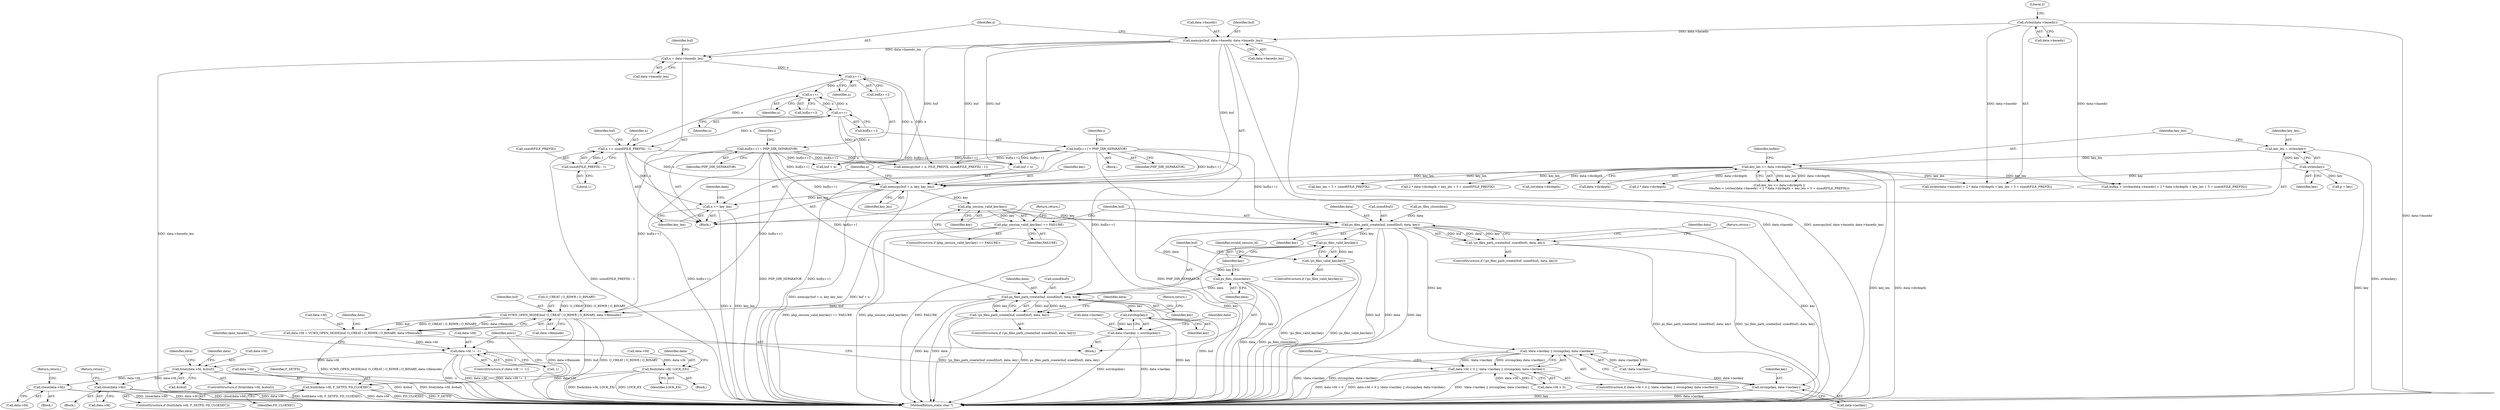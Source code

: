 digraph "0_php_25e8fcc88fa20dc9d4c47184471003f436927cde@API" {
"1000289" [label="(Call,memcpy(buf + n, key, key_len))"];
"1000268" [label="(Call,buf[n++] = PHP_DIR_SEPARATOR)"];
"1000240" [label="(Call,buf[n++] = PHP_DIR_SEPARATOR)"];
"1000227" [label="(Call,memcpy(buf, data->basedir, data->basedir_len))"];
"1000205" [label="(Call,strlen(data->basedir))"];
"1000283" [label="(Call,n += sizeof(FILE_PREFIX) - 1)"];
"1000285" [label="(Call,sizeof(FILE_PREFIX) - 1)"];
"1000243" [label="(Call,n++)"];
"1000235" [label="(Call,n = data->basedir_len)"];
"1000271" [label="(Call,n++)"];
"1000263" [label="(Call,n++)"];
"1000193" [label="(Call,strlen(key))"];
"1000197" [label="(Call,key_len <= data->dirdepth)"];
"1000191" [label="(Call,key_len = strlen(key))"];
"1000295" [label="(Call,n += key_len)"];
"1000302" [label="(Call,php_session_valid_key(key))"];
"1000301" [label="(Call,php_session_valid_key(key) == FAILURE)"];
"1000309" [label="(Call,ps_files_path_create(buf, sizeof(buf), data, key))"];
"1000308" [label="(Call,!ps_files_path_create(buf, sizeof(buf), data, key))"];
"1000349" [label="(Call,!data->lastkey || strcmp(key, data->lastkey))"];
"1000343" [label="(Call,data->fd < 0 || !data->lastkey || strcmp(key, data->lastkey))"];
"1000354" [label="(Call,strcmp(key, data->lastkey))"];
"1000374" [label="(Call,ps_files_close(data))"];
"1000388" [label="(Call,ps_files_path_create(buf, sizeof(buf), data, key))"];
"1000387" [label="(Call,!ps_files_path_create(buf, sizeof(buf), data, key))"];
"1000400" [label="(Call,estrdup(key))"];
"1000396" [label="(Call,data->lastkey = estrdup(key))"];
"1000406" [label="(Call,VCWD_OPEN_MODE(buf, O_CREAT | O_RDWR | O_BINARY, data->filemode))"];
"1000402" [label="(Call,data->fd = VCWD_OPEN_MODE(buf, O_CREAT | O_RDWR | O_BINARY, data->filemode))"];
"1000417" [label="(Call,data->fd != -1)"];
"1000430" [label="(Call,fstat(data->fd, &sbuf))"];
"1000437" [label="(Call,close(data->fd))"];
"1000443" [label="(Call,close(data->fd))"];
"1000448" [label="(Call,flock(data->fd, LOCK_EX))"];
"1000454" [label="(Call,fcntl(data->fd, F_SETFD, FD_CLOEXEC))"];
"1000378" [label="(Call,ps_files_valid_key(key))"];
"1000377" [label="(Call,!ps_files_valid_key(key))"];
"1000293" [label="(Identifier,key)"];
"1000272" [label="(Identifier,n)"];
"1000203" [label="(Identifier,buflen)"];
"1000248" [label="(Identifier,i)"];
"1000242" [label="(Identifier,buf)"];
"1000343" [label="(Call,data->fd < 0 || !data->lastkey || strcmp(key, data->lastkey))"];
"1000438" [label="(Call,data->fd)"];
"1000377" [label="(Call,!ps_files_valid_key(key))"];
"1000383" [label="(Identifier,invalid_session_id)"];
"1000263" [label="(Call,n++)"];
"1000441" [label="(Return,return;)"];
"1000304" [label="(Identifier,FAILURE)"];
"1000397" [label="(Call,data->lastkey)"];
"1000356" [label="(Call,data->lastkey)"];
"1000290" [label="(Call,buf + n)"];
"1000192" [label="(Identifier,key_len)"];
"1000408" [label="(Call,O_CREAT | O_RDWR | O_BINARY)"];
"1000374" [label="(Call,ps_files_close(data))"];
"1000379" [label="(Identifier,key)"];
"1000194" [label="(Identifier,key)"];
"1000313" [label="(Identifier,data)"];
"1000311" [label="(Call,sizeof(buf))"];
"1000209" [label="(Call,2 * data->dirdepth + key_len + 5 + sizeof(FILE_PREFIX))"];
"1000407" [label="(Identifier,buf)"];
"1000442" [label="(Block,)"];
"1000398" [label="(Identifier,data)"];
"1000296" [label="(Identifier,n)"];
"1000429" [label="(ControlStructure,if (fstat(data->fd, &sbuf)))"];
"1000252" [label="(Call,(int)data->dirdepth)"];
"1000307" [label="(ControlStructure,if (!ps_files_path_create(buf, sizeof(buf), data, key)))"];
"1000362" [label="(Identifier,data)"];
"1000456" [label="(Identifier,data)"];
"1000308" [label="(Call,!ps_files_path_create(buf, sizeof(buf), data, key))"];
"1000320" [label="(Identifier,data)"];
"1000191" [label="(Call,key_len = strlen(key))"];
"1000197" [label="(Call,key_len <= data->dirdepth)"];
"1000284" [label="(Identifier,n)"];
"1000268" [label="(Call,buf[n++] = PHP_DIR_SEPARATOR)"];
"1000400" [label="(Call,estrdup(key))"];
"1000395" [label="(Return,return;)"];
"1000294" [label="(Identifier,key_len)"];
"1000443" [label="(Call,close(data->fd))"];
"1000291" [label="(Identifier,buf)"];
"1000259" [label="(Block,)"];
"1000244" [label="(Identifier,n)"];
"1000401" [label="(Identifier,key)"];
"1000237" [label="(Call,data->basedir_len)"];
"1000261" [label="(Call,buf[n++])"];
"1000468" [label="(Identifier,entry)"];
"1000240" [label="(Call,buf[n++] = PHP_DIR_SEPARATOR)"];
"1000406" [label="(Call,VCWD_OPEN_MODE(buf, O_CREAT | O_RDWR | O_BINARY, data->filemode))"];
"1000403" [label="(Call,data->fd)"];
"1000241" [label="(Call,buf[n++])"];
"1000349" [label="(Call,!data->lastkey || strcmp(key, data->lastkey))"];
"1000264" [label="(Identifier,n)"];
"1000205" [label="(Call,strlen(data->basedir))"];
"1000386" [label="(ControlStructure,if (!ps_files_path_create(buf, sizeof(buf), data, key)))"];
"1000452" [label="(Identifier,LOCK_EX)"];
"1000245" [label="(Identifier,PHP_DIR_SEPARATOR)"];
"1000431" [label="(Call,data->fd)"];
"1000459" [label="(Identifier,FD_CLOEXEC)"];
"1000224" [label="(Call,p = key)"];
"1000295" [label="(Call,n += key_len)"];
"1000186" [label="(Block,)"];
"1000302" [label="(Call,php_session_valid_key(key))"];
"1000297" [label="(Identifier,key_len)"];
"1000390" [label="(Call,sizeof(buf))"];
"1000402" [label="(Call,data->fd = VCWD_OPEN_MODE(buf, O_CREAT | O_RDWR | O_BINARY, data->filemode))"];
"1000454" [label="(Call,fcntl(data->fd, F_SETFD, FD_CLOEXEC))"];
"1000300" [label="(ControlStructure,if (php_session_valid_key(key) == FAILURE))"];
"1000359" [label="(Block,)"];
"1000389" [label="(Identifier,buf)"];
"1000206" [label="(Call,data->basedir)"];
"1000210" [label="(Call,2 * data->dirdepth)"];
"1000426" [label="(Identifier,open_basedir)"];
"1000354" [label="(Call,strcmp(key, data->lastkey))"];
"1000299" [label="(Identifier,data)"];
"1000416" [label="(ControlStructure,if (data->fd != -1))"];
"1000309" [label="(Call,ps_files_path_create(buf, sizeof(buf), data, key))"];
"1000258" [label="(Identifier,i)"];
"1000301" [label="(Call,php_session_valid_key(key) == FAILURE)"];
"1000444" [label="(Call,data->fd)"];
"1000228" [label="(Identifier,buf)"];
"1000271" [label="(Call,n++)"];
"1000449" [label="(Call,data->fd)"];
"1000227" [label="(Call,memcpy(buf, data->basedir, data->basedir_len))"];
"1000342" [label="(ControlStructure,if (data->fd < 0 || !data->lastkey || strcmp(key, data->lastkey)))"];
"1000375" [label="(Identifier,data)"];
"1000196" [label="(Call,key_len <= data->dirdepth ||\n\t\tbuflen < (strlen(data->basedir) + 2 * data->dirdepth + key_len + 5 + sizeof(FILE_PREFIX)))"];
"1000288" [label="(Literal,1)"];
"1000243" [label="(Call,n++)"];
"1000436" [label="(Block,)"];
"1000404" [label="(Identifier,data)"];
"1000419" [label="(Identifier,data)"];
"1000199" [label="(Call,data->dirdepth)"];
"1000273" [label="(Identifier,PHP_DIR_SEPARATOR)"];
"1000275" [label="(Call,buf + n)"];
"1000204" [label="(Call,strlen(data->basedir) + 2 * data->dirdepth + key_len + 5 + sizeof(FILE_PREFIX))"];
"1000236" [label="(Identifier,n)"];
"1000344" [label="(Call,data->fd < 0)"];
"1000316" [label="(Return,return;)"];
"1000215" [label="(Call,key_len + 5 + sizeof(FILE_PREFIX))"];
"1000393" [label="(Identifier,key)"];
"1000355" [label="(Identifier,key)"];
"1000528" [label="(MethodReturn,static char *)"];
"1000439" [label="(Identifier,data)"];
"1000193" [label="(Call,strlen(key))"];
"1000235" [label="(Call,n = data->basedir_len)"];
"1000306" [label="(Return,return;)"];
"1000211" [label="(Literal,2)"];
"1000418" [label="(Call,data->fd)"];
"1000453" [label="(ControlStructure,if (fcntl(data->fd, F_SETFD, FD_CLOEXEC)))"];
"1000434" [label="(Call,&sbuf)"];
"1000387" [label="(Call,!ps_files_path_create(buf, sizeof(buf), data, key))"];
"1000413" [label="(Call,data->filemode)"];
"1000458" [label="(Identifier,F_SETFD)"];
"1000202" [label="(Call,buflen < (strlen(data->basedir) + 2 * data->dirdepth + key_len + 5 + sizeof(FILE_PREFIX)))"];
"1000448" [label="(Call,flock(data->fd, LOCK_EX))"];
"1000396" [label="(Call,data->lastkey = estrdup(key))"];
"1000430" [label="(Call,fstat(data->fd, &sbuf))"];
"1000289" [label="(Call,memcpy(buf + n, key, key_len))"];
"1000229" [label="(Call,data->basedir)"];
"1000455" [label="(Call,data->fd)"];
"1000232" [label="(Call,data->basedir_len)"];
"1000285" [label="(Call,sizeof(FILE_PREFIX) - 1)"];
"1000437" [label="(Call,close(data->fd))"];
"1000417" [label="(Call,data->fd != -1)"];
"1000303" [label="(Identifier,key)"];
"1000310" [label="(Identifier,buf)"];
"1000283" [label="(Call,n += sizeof(FILE_PREFIX) - 1)"];
"1000447" [label="(Return,return;)"];
"1000376" [label="(ControlStructure,if (!ps_files_valid_key(key)))"];
"1000314" [label="(Identifier,key)"];
"1000269" [label="(Call,buf[n++])"];
"1000350" [label="(Call,!data->lastkey)"];
"1000274" [label="(Call,memcpy(buf + n, FILE_PREFIX, sizeof(FILE_PREFIX) - 1))"];
"1000378" [label="(Call,ps_files_valid_key(key))"];
"1000423" [label="(Block,)"];
"1000298" [label="(Call,ps_files_close(data))"];
"1000392" [label="(Identifier,data)"];
"1000421" [label="(Call,-1)"];
"1000286" [label="(Call,sizeof(FILE_PREFIX))"];
"1000198" [label="(Identifier,key_len)"];
"1000388" [label="(Call,ps_files_path_create(buf, sizeof(buf), data, key))"];
"1000445" [label="(Identifier,data)"];
"1000289" -> "1000186"  [label="AST: "];
"1000289" -> "1000294"  [label="CFG: "];
"1000290" -> "1000289"  [label="AST: "];
"1000293" -> "1000289"  [label="AST: "];
"1000294" -> "1000289"  [label="AST: "];
"1000296" -> "1000289"  [label="CFG: "];
"1000289" -> "1000528"  [label="DDG: buf + n"];
"1000289" -> "1000528"  [label="DDG: memcpy(buf + n, key, key_len)"];
"1000268" -> "1000289"  [label="DDG: buf[n++]"];
"1000240" -> "1000289"  [label="DDG: buf[n++]"];
"1000227" -> "1000289"  [label="DDG: buf"];
"1000283" -> "1000289"  [label="DDG: n"];
"1000193" -> "1000289"  [label="DDG: key"];
"1000197" -> "1000289"  [label="DDG: key_len"];
"1000289" -> "1000295"  [label="DDG: key_len"];
"1000289" -> "1000302"  [label="DDG: key"];
"1000268" -> "1000259"  [label="AST: "];
"1000268" -> "1000273"  [label="CFG: "];
"1000269" -> "1000268"  [label="AST: "];
"1000273" -> "1000268"  [label="AST: "];
"1000258" -> "1000268"  [label="CFG: "];
"1000268" -> "1000528"  [label="DDG: buf[n++]"];
"1000268" -> "1000528"  [label="DDG: PHP_DIR_SEPARATOR"];
"1000268" -> "1000274"  [label="DDG: buf[n++]"];
"1000268" -> "1000275"  [label="DDG: buf[n++]"];
"1000268" -> "1000290"  [label="DDG: buf[n++]"];
"1000268" -> "1000309"  [label="DDG: buf[n++]"];
"1000268" -> "1000388"  [label="DDG: buf[n++]"];
"1000268" -> "1000406"  [label="DDG: buf[n++]"];
"1000240" -> "1000186"  [label="AST: "];
"1000240" -> "1000245"  [label="CFG: "];
"1000241" -> "1000240"  [label="AST: "];
"1000245" -> "1000240"  [label="AST: "];
"1000248" -> "1000240"  [label="CFG: "];
"1000240" -> "1000528"  [label="DDG: PHP_DIR_SEPARATOR"];
"1000240" -> "1000528"  [label="DDG: buf[n++]"];
"1000240" -> "1000274"  [label="DDG: buf[n++]"];
"1000240" -> "1000275"  [label="DDG: buf[n++]"];
"1000240" -> "1000290"  [label="DDG: buf[n++]"];
"1000240" -> "1000309"  [label="DDG: buf[n++]"];
"1000240" -> "1000388"  [label="DDG: buf[n++]"];
"1000240" -> "1000406"  [label="DDG: buf[n++]"];
"1000227" -> "1000186"  [label="AST: "];
"1000227" -> "1000232"  [label="CFG: "];
"1000228" -> "1000227"  [label="AST: "];
"1000229" -> "1000227"  [label="AST: "];
"1000232" -> "1000227"  [label="AST: "];
"1000236" -> "1000227"  [label="CFG: "];
"1000227" -> "1000528"  [label="DDG: memcpy(buf, data->basedir, data->basedir_len)"];
"1000227" -> "1000528"  [label="DDG: data->basedir"];
"1000205" -> "1000227"  [label="DDG: data->basedir"];
"1000227" -> "1000235"  [label="DDG: data->basedir_len"];
"1000227" -> "1000274"  [label="DDG: buf"];
"1000227" -> "1000275"  [label="DDG: buf"];
"1000227" -> "1000290"  [label="DDG: buf"];
"1000205" -> "1000204"  [label="AST: "];
"1000205" -> "1000206"  [label="CFG: "];
"1000206" -> "1000205"  [label="AST: "];
"1000211" -> "1000205"  [label="CFG: "];
"1000205" -> "1000528"  [label="DDG: data->basedir"];
"1000205" -> "1000202"  [label="DDG: data->basedir"];
"1000205" -> "1000204"  [label="DDG: data->basedir"];
"1000283" -> "1000186"  [label="AST: "];
"1000283" -> "1000285"  [label="CFG: "];
"1000284" -> "1000283"  [label="AST: "];
"1000285" -> "1000283"  [label="AST: "];
"1000291" -> "1000283"  [label="CFG: "];
"1000283" -> "1000528"  [label="DDG: sizeof(FILE_PREFIX) - 1"];
"1000285" -> "1000283"  [label="DDG: 1"];
"1000243" -> "1000283"  [label="DDG: n"];
"1000271" -> "1000283"  [label="DDG: n"];
"1000283" -> "1000290"  [label="DDG: n"];
"1000283" -> "1000295"  [label="DDG: n"];
"1000285" -> "1000288"  [label="CFG: "];
"1000286" -> "1000285"  [label="AST: "];
"1000288" -> "1000285"  [label="AST: "];
"1000243" -> "1000241"  [label="AST: "];
"1000243" -> "1000244"  [label="CFG: "];
"1000244" -> "1000243"  [label="AST: "];
"1000241" -> "1000243"  [label="CFG: "];
"1000235" -> "1000243"  [label="DDG: n"];
"1000243" -> "1000263"  [label="DDG: n"];
"1000243" -> "1000274"  [label="DDG: n"];
"1000243" -> "1000275"  [label="DDG: n"];
"1000235" -> "1000186"  [label="AST: "];
"1000235" -> "1000237"  [label="CFG: "];
"1000236" -> "1000235"  [label="AST: "];
"1000237" -> "1000235"  [label="AST: "];
"1000242" -> "1000235"  [label="CFG: "];
"1000235" -> "1000528"  [label="DDG: data->basedir_len"];
"1000271" -> "1000269"  [label="AST: "];
"1000271" -> "1000272"  [label="CFG: "];
"1000272" -> "1000271"  [label="AST: "];
"1000269" -> "1000271"  [label="CFG: "];
"1000271" -> "1000263"  [label="DDG: n"];
"1000263" -> "1000271"  [label="DDG: n"];
"1000271" -> "1000274"  [label="DDG: n"];
"1000271" -> "1000275"  [label="DDG: n"];
"1000263" -> "1000261"  [label="AST: "];
"1000263" -> "1000264"  [label="CFG: "];
"1000264" -> "1000263"  [label="AST: "];
"1000261" -> "1000263"  [label="CFG: "];
"1000193" -> "1000191"  [label="AST: "];
"1000193" -> "1000194"  [label="CFG: "];
"1000194" -> "1000193"  [label="AST: "];
"1000191" -> "1000193"  [label="CFG: "];
"1000193" -> "1000528"  [label="DDG: key"];
"1000193" -> "1000191"  [label="DDG: key"];
"1000193" -> "1000224"  [label="DDG: key"];
"1000197" -> "1000196"  [label="AST: "];
"1000197" -> "1000199"  [label="CFG: "];
"1000198" -> "1000197"  [label="AST: "];
"1000199" -> "1000197"  [label="AST: "];
"1000203" -> "1000197"  [label="CFG: "];
"1000196" -> "1000197"  [label="CFG: "];
"1000197" -> "1000528"  [label="DDG: data->dirdepth"];
"1000197" -> "1000528"  [label="DDG: key_len"];
"1000197" -> "1000196"  [label="DDG: key_len"];
"1000197" -> "1000196"  [label="DDG: data->dirdepth"];
"1000191" -> "1000197"  [label="DDG: key_len"];
"1000197" -> "1000202"  [label="DDG: key_len"];
"1000197" -> "1000204"  [label="DDG: key_len"];
"1000197" -> "1000210"  [label="DDG: data->dirdepth"];
"1000197" -> "1000209"  [label="DDG: key_len"];
"1000197" -> "1000215"  [label="DDG: key_len"];
"1000197" -> "1000252"  [label="DDG: data->dirdepth"];
"1000191" -> "1000186"  [label="AST: "];
"1000192" -> "1000191"  [label="AST: "];
"1000198" -> "1000191"  [label="CFG: "];
"1000191" -> "1000528"  [label="DDG: strlen(key)"];
"1000295" -> "1000186"  [label="AST: "];
"1000295" -> "1000297"  [label="CFG: "];
"1000296" -> "1000295"  [label="AST: "];
"1000297" -> "1000295"  [label="AST: "];
"1000299" -> "1000295"  [label="CFG: "];
"1000295" -> "1000528"  [label="DDG: n"];
"1000295" -> "1000528"  [label="DDG: key_len"];
"1000302" -> "1000301"  [label="AST: "];
"1000302" -> "1000303"  [label="CFG: "];
"1000303" -> "1000302"  [label="AST: "];
"1000304" -> "1000302"  [label="CFG: "];
"1000302" -> "1000528"  [label="DDG: key"];
"1000302" -> "1000301"  [label="DDG: key"];
"1000302" -> "1000309"  [label="DDG: key"];
"1000301" -> "1000300"  [label="AST: "];
"1000301" -> "1000304"  [label="CFG: "];
"1000304" -> "1000301"  [label="AST: "];
"1000306" -> "1000301"  [label="CFG: "];
"1000310" -> "1000301"  [label="CFG: "];
"1000301" -> "1000528"  [label="DDG: FAILURE"];
"1000301" -> "1000528"  [label="DDG: php_session_valid_key(key) == FAILURE"];
"1000301" -> "1000528"  [label="DDG: php_session_valid_key(key)"];
"1000309" -> "1000308"  [label="AST: "];
"1000309" -> "1000314"  [label="CFG: "];
"1000310" -> "1000309"  [label="AST: "];
"1000311" -> "1000309"  [label="AST: "];
"1000313" -> "1000309"  [label="AST: "];
"1000314" -> "1000309"  [label="AST: "];
"1000308" -> "1000309"  [label="CFG: "];
"1000309" -> "1000528"  [label="DDG: buf"];
"1000309" -> "1000528"  [label="DDG: data"];
"1000309" -> "1000528"  [label="DDG: key"];
"1000309" -> "1000308"  [label="DDG: buf"];
"1000309" -> "1000308"  [label="DDG: data"];
"1000309" -> "1000308"  [label="DDG: key"];
"1000298" -> "1000309"  [label="DDG: data"];
"1000309" -> "1000349"  [label="DDG: key"];
"1000309" -> "1000354"  [label="DDG: key"];
"1000309" -> "1000374"  [label="DDG: data"];
"1000309" -> "1000378"  [label="DDG: key"];
"1000308" -> "1000307"  [label="AST: "];
"1000316" -> "1000308"  [label="CFG: "];
"1000320" -> "1000308"  [label="CFG: "];
"1000308" -> "1000528"  [label="DDG: ps_files_path_create(buf, sizeof(buf), data, key)"];
"1000308" -> "1000528"  [label="DDG: !ps_files_path_create(buf, sizeof(buf), data, key)"];
"1000349" -> "1000343"  [label="AST: "];
"1000349" -> "1000350"  [label="CFG: "];
"1000349" -> "1000354"  [label="CFG: "];
"1000350" -> "1000349"  [label="AST: "];
"1000354" -> "1000349"  [label="AST: "];
"1000343" -> "1000349"  [label="CFG: "];
"1000349" -> "1000528"  [label="DDG: !data->lastkey"];
"1000349" -> "1000528"  [label="DDG: strcmp(key, data->lastkey)"];
"1000349" -> "1000343"  [label="DDG: !data->lastkey"];
"1000349" -> "1000343"  [label="DDG: strcmp(key, data->lastkey)"];
"1000350" -> "1000349"  [label="DDG: data->lastkey"];
"1000343" -> "1000342"  [label="AST: "];
"1000343" -> "1000344"  [label="CFG: "];
"1000344" -> "1000343"  [label="AST: "];
"1000362" -> "1000343"  [label="CFG: "];
"1000468" -> "1000343"  [label="CFG: "];
"1000343" -> "1000528"  [label="DDG: !data->lastkey || strcmp(key, data->lastkey)"];
"1000343" -> "1000528"  [label="DDG: data->fd < 0"];
"1000343" -> "1000528"  [label="DDG: data->fd < 0 || !data->lastkey || strcmp(key, data->lastkey)"];
"1000344" -> "1000343"  [label="DDG: data->fd"];
"1000344" -> "1000343"  [label="DDG: 0"];
"1000354" -> "1000356"  [label="CFG: "];
"1000355" -> "1000354"  [label="AST: "];
"1000356" -> "1000354"  [label="AST: "];
"1000354" -> "1000528"  [label="DDG: data->lastkey"];
"1000354" -> "1000528"  [label="DDG: key"];
"1000350" -> "1000354"  [label="DDG: data->lastkey"];
"1000374" -> "1000359"  [label="AST: "];
"1000374" -> "1000375"  [label="CFG: "];
"1000375" -> "1000374"  [label="AST: "];
"1000379" -> "1000374"  [label="CFG: "];
"1000374" -> "1000528"  [label="DDG: data"];
"1000374" -> "1000528"  [label="DDG: ps_files_close(data)"];
"1000374" -> "1000388"  [label="DDG: data"];
"1000388" -> "1000387"  [label="AST: "];
"1000388" -> "1000393"  [label="CFG: "];
"1000389" -> "1000388"  [label="AST: "];
"1000390" -> "1000388"  [label="AST: "];
"1000392" -> "1000388"  [label="AST: "];
"1000393" -> "1000388"  [label="AST: "];
"1000387" -> "1000388"  [label="CFG: "];
"1000388" -> "1000528"  [label="DDG: buf"];
"1000388" -> "1000528"  [label="DDG: data"];
"1000388" -> "1000528"  [label="DDG: key"];
"1000388" -> "1000387"  [label="DDG: buf"];
"1000388" -> "1000387"  [label="DDG: data"];
"1000388" -> "1000387"  [label="DDG: key"];
"1000378" -> "1000388"  [label="DDG: key"];
"1000388" -> "1000400"  [label="DDG: key"];
"1000388" -> "1000406"  [label="DDG: buf"];
"1000387" -> "1000386"  [label="AST: "];
"1000395" -> "1000387"  [label="CFG: "];
"1000398" -> "1000387"  [label="CFG: "];
"1000387" -> "1000528"  [label="DDG: ps_files_path_create(buf, sizeof(buf), data, key)"];
"1000387" -> "1000528"  [label="DDG: !ps_files_path_create(buf, sizeof(buf), data, key)"];
"1000400" -> "1000396"  [label="AST: "];
"1000400" -> "1000401"  [label="CFG: "];
"1000401" -> "1000400"  [label="AST: "];
"1000396" -> "1000400"  [label="CFG: "];
"1000400" -> "1000528"  [label="DDG: key"];
"1000400" -> "1000396"  [label="DDG: key"];
"1000396" -> "1000359"  [label="AST: "];
"1000397" -> "1000396"  [label="AST: "];
"1000404" -> "1000396"  [label="CFG: "];
"1000396" -> "1000528"  [label="DDG: data->lastkey"];
"1000396" -> "1000528"  [label="DDG: estrdup(key)"];
"1000406" -> "1000402"  [label="AST: "];
"1000406" -> "1000413"  [label="CFG: "];
"1000407" -> "1000406"  [label="AST: "];
"1000408" -> "1000406"  [label="AST: "];
"1000413" -> "1000406"  [label="AST: "];
"1000402" -> "1000406"  [label="CFG: "];
"1000406" -> "1000528"  [label="DDG: buf"];
"1000406" -> "1000528"  [label="DDG: O_CREAT | O_RDWR | O_BINARY"];
"1000406" -> "1000528"  [label="DDG: data->filemode"];
"1000406" -> "1000402"  [label="DDG: buf"];
"1000406" -> "1000402"  [label="DDG: O_CREAT | O_RDWR | O_BINARY"];
"1000406" -> "1000402"  [label="DDG: data->filemode"];
"1000408" -> "1000406"  [label="DDG: O_CREAT"];
"1000408" -> "1000406"  [label="DDG: O_RDWR | O_BINARY"];
"1000402" -> "1000359"  [label="AST: "];
"1000403" -> "1000402"  [label="AST: "];
"1000419" -> "1000402"  [label="CFG: "];
"1000402" -> "1000528"  [label="DDG: VCWD_OPEN_MODE(buf, O_CREAT | O_RDWR | O_BINARY, data->filemode)"];
"1000402" -> "1000417"  [label="DDG: data->fd"];
"1000417" -> "1000416"  [label="AST: "];
"1000417" -> "1000421"  [label="CFG: "];
"1000418" -> "1000417"  [label="AST: "];
"1000421" -> "1000417"  [label="AST: "];
"1000426" -> "1000417"  [label="CFG: "];
"1000468" -> "1000417"  [label="CFG: "];
"1000417" -> "1000528"  [label="DDG: data->fd"];
"1000417" -> "1000528"  [label="DDG: data->fd != -1"];
"1000417" -> "1000528"  [label="DDG: -1"];
"1000421" -> "1000417"  [label="DDG: 1"];
"1000417" -> "1000430"  [label="DDG: data->fd"];
"1000417" -> "1000448"  [label="DDG: data->fd"];
"1000430" -> "1000429"  [label="AST: "];
"1000430" -> "1000434"  [label="CFG: "];
"1000431" -> "1000430"  [label="AST: "];
"1000434" -> "1000430"  [label="AST: "];
"1000439" -> "1000430"  [label="CFG: "];
"1000445" -> "1000430"  [label="CFG: "];
"1000430" -> "1000528"  [label="DDG: &sbuf"];
"1000430" -> "1000528"  [label="DDG: fstat(data->fd, &sbuf)"];
"1000430" -> "1000437"  [label="DDG: data->fd"];
"1000430" -> "1000443"  [label="DDG: data->fd"];
"1000437" -> "1000436"  [label="AST: "];
"1000437" -> "1000438"  [label="CFG: "];
"1000438" -> "1000437"  [label="AST: "];
"1000441" -> "1000437"  [label="CFG: "];
"1000437" -> "1000528"  [label="DDG: close(data->fd)"];
"1000437" -> "1000528"  [label="DDG: data->fd"];
"1000443" -> "1000442"  [label="AST: "];
"1000443" -> "1000444"  [label="CFG: "];
"1000444" -> "1000443"  [label="AST: "];
"1000447" -> "1000443"  [label="CFG: "];
"1000443" -> "1000528"  [label="DDG: close(data->fd)"];
"1000443" -> "1000528"  [label="DDG: data->fd"];
"1000448" -> "1000423"  [label="AST: "];
"1000448" -> "1000452"  [label="CFG: "];
"1000449" -> "1000448"  [label="AST: "];
"1000452" -> "1000448"  [label="AST: "];
"1000456" -> "1000448"  [label="CFG: "];
"1000448" -> "1000528"  [label="DDG: LOCK_EX"];
"1000448" -> "1000528"  [label="DDG: flock(data->fd, LOCK_EX)"];
"1000448" -> "1000454"  [label="DDG: data->fd"];
"1000454" -> "1000453"  [label="AST: "];
"1000454" -> "1000459"  [label="CFG: "];
"1000455" -> "1000454"  [label="AST: "];
"1000458" -> "1000454"  [label="AST: "];
"1000459" -> "1000454"  [label="AST: "];
"1000468" -> "1000454"  [label="CFG: "];
"1000454" -> "1000528"  [label="DDG: data->fd"];
"1000454" -> "1000528"  [label="DDG: FD_CLOEXEC"];
"1000454" -> "1000528"  [label="DDG: F_SETFD"];
"1000454" -> "1000528"  [label="DDG: fcntl(data->fd, F_SETFD, FD_CLOEXEC)"];
"1000378" -> "1000377"  [label="AST: "];
"1000378" -> "1000379"  [label="CFG: "];
"1000379" -> "1000378"  [label="AST: "];
"1000377" -> "1000378"  [label="CFG: "];
"1000378" -> "1000528"  [label="DDG: key"];
"1000378" -> "1000377"  [label="DDG: key"];
"1000377" -> "1000376"  [label="AST: "];
"1000383" -> "1000377"  [label="CFG: "];
"1000389" -> "1000377"  [label="CFG: "];
"1000377" -> "1000528"  [label="DDG: !ps_files_valid_key(key)"];
"1000377" -> "1000528"  [label="DDG: ps_files_valid_key(key)"];
}

